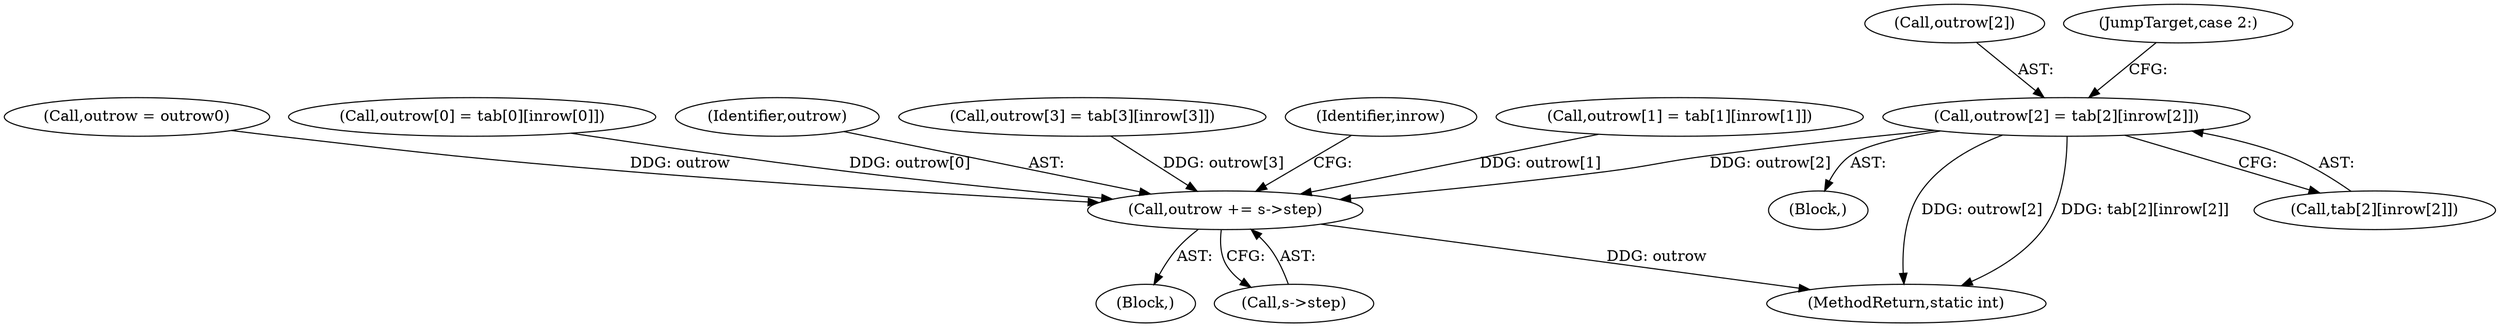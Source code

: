 digraph "0_FFmpeg_e43a0a232dbf6d3c161823c2e07c52e76227a1bc_6@array" {
"1000250" [label="(Call,outrow[2] = tab[2][inrow[2]])"];
"1000285" [label="(Call,outrow += s->step)"];
"1000285" [label="(Call,outrow += s->step)"];
"1000251" [label="(Call,outrow[2])"];
"1000236" [label="(Block,)"];
"1000219" [label="(Call,outrow = outrow0)"];
"1000447" [label="(MethodReturn,static int)"];
"1000274" [label="(Call,outrow[0] = tab[0][inrow[0]])"];
"1000286" [label="(Identifier,outrow)"];
"1000254" [label="(Call,tab[2][inrow[2]])"];
"1000231" [label="(Block,)"];
"1000261" [label="(JumpTarget,case 2:)"];
"1000238" [label="(Call,outrow[3] = tab[3][inrow[3]])"];
"1000291" [label="(Identifier,inrow)"];
"1000250" [label="(Call,outrow[2] = tab[2][inrow[2]])"];
"1000287" [label="(Call,s->step)"];
"1000262" [label="(Call,outrow[1] = tab[1][inrow[1]])"];
"1000250" -> "1000236"  [label="AST: "];
"1000250" -> "1000254"  [label="CFG: "];
"1000251" -> "1000250"  [label="AST: "];
"1000254" -> "1000250"  [label="AST: "];
"1000261" -> "1000250"  [label="CFG: "];
"1000250" -> "1000447"  [label="DDG: outrow[2]"];
"1000250" -> "1000447"  [label="DDG: tab[2][inrow[2]]"];
"1000250" -> "1000285"  [label="DDG: outrow[2]"];
"1000285" -> "1000231"  [label="AST: "];
"1000285" -> "1000287"  [label="CFG: "];
"1000286" -> "1000285"  [label="AST: "];
"1000287" -> "1000285"  [label="AST: "];
"1000291" -> "1000285"  [label="CFG: "];
"1000285" -> "1000447"  [label="DDG: outrow"];
"1000262" -> "1000285"  [label="DDG: outrow[1]"];
"1000219" -> "1000285"  [label="DDG: outrow"];
"1000238" -> "1000285"  [label="DDG: outrow[3]"];
"1000274" -> "1000285"  [label="DDG: outrow[0]"];
}
